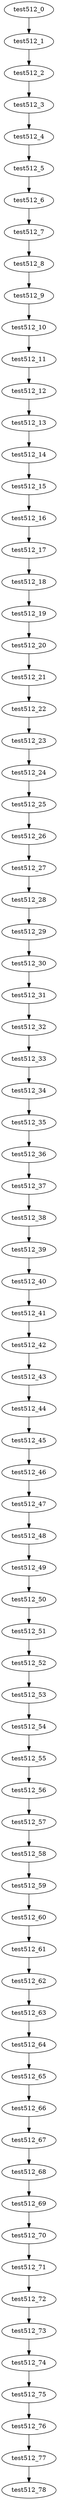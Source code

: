 digraph G {
test512_0->test512_1;
test512_1->test512_2;
test512_2->test512_3;
test512_3->test512_4;
test512_4->test512_5;
test512_5->test512_6;
test512_6->test512_7;
test512_7->test512_8;
test512_8->test512_9;
test512_9->test512_10;
test512_10->test512_11;
test512_11->test512_12;
test512_12->test512_13;
test512_13->test512_14;
test512_14->test512_15;
test512_15->test512_16;
test512_16->test512_17;
test512_17->test512_18;
test512_18->test512_19;
test512_19->test512_20;
test512_20->test512_21;
test512_21->test512_22;
test512_22->test512_23;
test512_23->test512_24;
test512_24->test512_25;
test512_25->test512_26;
test512_26->test512_27;
test512_27->test512_28;
test512_28->test512_29;
test512_29->test512_30;
test512_30->test512_31;
test512_31->test512_32;
test512_32->test512_33;
test512_33->test512_34;
test512_34->test512_35;
test512_35->test512_36;
test512_36->test512_37;
test512_37->test512_38;
test512_38->test512_39;
test512_39->test512_40;
test512_40->test512_41;
test512_41->test512_42;
test512_42->test512_43;
test512_43->test512_44;
test512_44->test512_45;
test512_45->test512_46;
test512_46->test512_47;
test512_47->test512_48;
test512_48->test512_49;
test512_49->test512_50;
test512_50->test512_51;
test512_51->test512_52;
test512_52->test512_53;
test512_53->test512_54;
test512_54->test512_55;
test512_55->test512_56;
test512_56->test512_57;
test512_57->test512_58;
test512_58->test512_59;
test512_59->test512_60;
test512_60->test512_61;
test512_61->test512_62;
test512_62->test512_63;
test512_63->test512_64;
test512_64->test512_65;
test512_65->test512_66;
test512_66->test512_67;
test512_67->test512_68;
test512_68->test512_69;
test512_69->test512_70;
test512_70->test512_71;
test512_71->test512_72;
test512_72->test512_73;
test512_73->test512_74;
test512_74->test512_75;
test512_75->test512_76;
test512_76->test512_77;
test512_77->test512_78;

}
